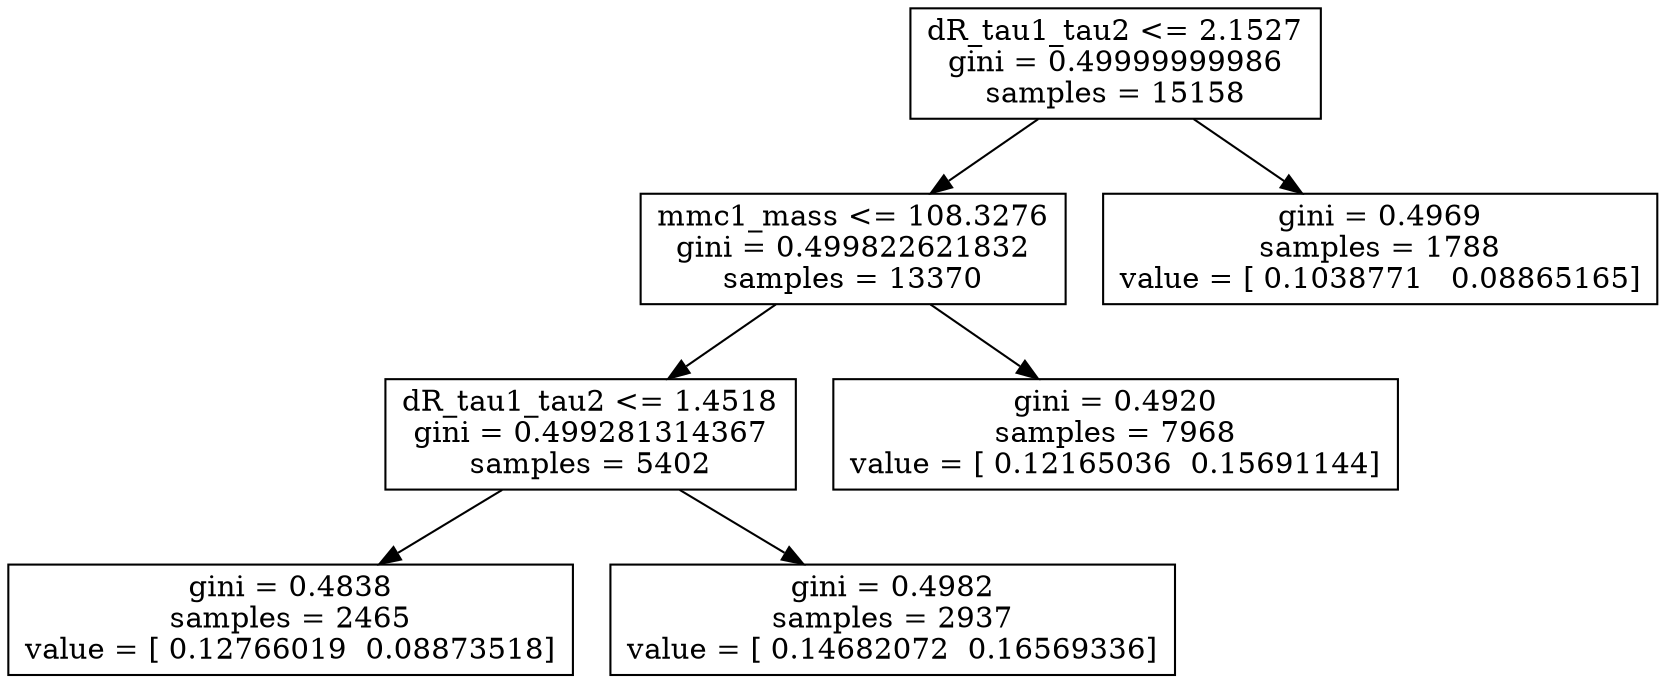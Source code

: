 digraph Tree {
0 [label="dR_tau1_tau2 <= 2.1527\ngini = 0.49999999986\nsamples = 15158", shape="box"] ;
1 [label="mmc1_mass <= 108.3276\ngini = 0.499822621832\nsamples = 13370", shape="box"] ;
0 -> 1 ;
2 [label="dR_tau1_tau2 <= 1.4518\ngini = 0.499281314367\nsamples = 5402", shape="box"] ;
1 -> 2 ;
3 [label="gini = 0.4838\nsamples = 2465\nvalue = [ 0.12766019  0.08873518]", shape="box"] ;
2 -> 3 ;
4 [label="gini = 0.4982\nsamples = 2937\nvalue = [ 0.14682072  0.16569336]", shape="box"] ;
2 -> 4 ;
5 [label="gini = 0.4920\nsamples = 7968\nvalue = [ 0.12165036  0.15691144]", shape="box"] ;
1 -> 5 ;
6 [label="gini = 0.4969\nsamples = 1788\nvalue = [ 0.1038771   0.08865165]", shape="box"] ;
0 -> 6 ;
}